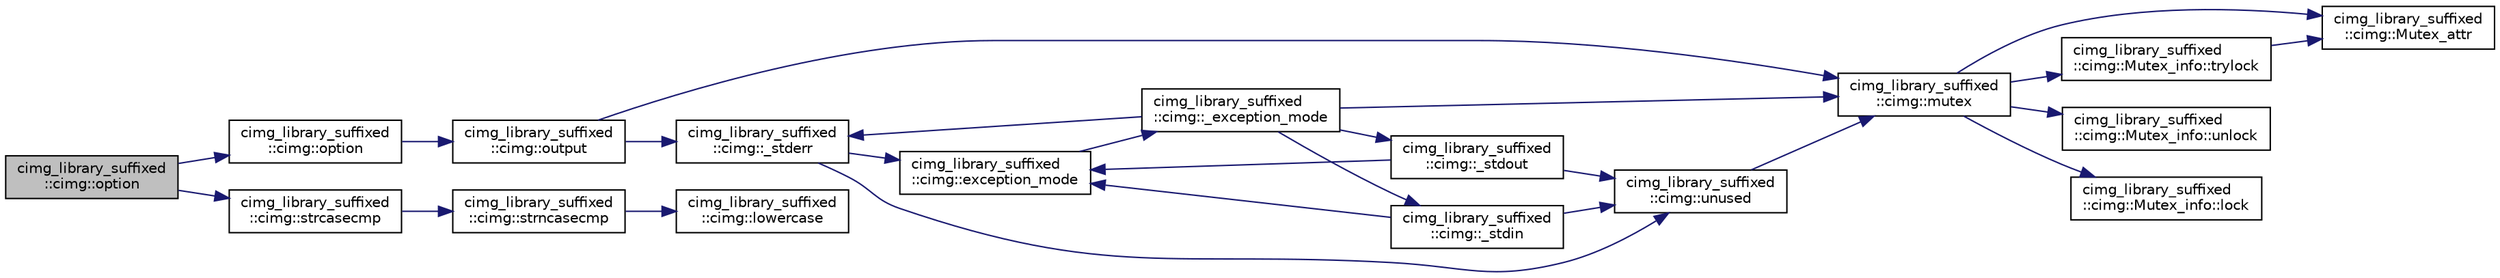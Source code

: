 digraph "cimg_library_suffixed::cimg::option"
{
  edge [fontname="Helvetica",fontsize="10",labelfontname="Helvetica",labelfontsize="10"];
  node [fontname="Helvetica",fontsize="10",shape=record];
  rankdir="LR";
  Node3179 [label="cimg_library_suffixed\l::cimg::option",height=0.2,width=0.4,color="black", fillcolor="grey75", style="filled", fontcolor="black"];
  Node3179 -> Node3180 [color="midnightblue",fontsize="10",style="solid",fontname="Helvetica"];
  Node3180 [label="cimg_library_suffixed\l::cimg::option",height=0.2,width=0.4,color="black", fillcolor="white", style="filled",URL="$namespacecimg__library__suffixed_1_1cimg.html#a9b0d24fe7141f14b5322aad84c6ea51b",tooltip="Return options specified on the command line. "];
  Node3180 -> Node3181 [color="midnightblue",fontsize="10",style="solid",fontname="Helvetica"];
  Node3181 [label="cimg_library_suffixed\l::cimg::output",height=0.2,width=0.4,color="black", fillcolor="white", style="filled",URL="$namespacecimg__library__suffixed_1_1cimg.html#ada686776cc71803df391eea79cd1b3e5",tooltip="Get/set default output stream for the  library messages. "];
  Node3181 -> Node3182 [color="midnightblue",fontsize="10",style="solid",fontname="Helvetica"];
  Node3182 [label="cimg_library_suffixed\l::cimg::mutex",height=0.2,width=0.4,color="black", fillcolor="white", style="filled",URL="$namespacecimg__library__suffixed_1_1cimg.html#a9e739e4b4ac058abfba069466617b914"];
  Node3182 -> Node3183 [color="midnightblue",fontsize="10",style="solid",fontname="Helvetica"];
  Node3183 [label="cimg_library_suffixed\l::cimg::Mutex_attr",height=0.2,width=0.4,color="black", fillcolor="white", style="filled",URL="$namespacecimg__library__suffixed_1_1cimg.html#aa0e1bc96ae6e235dc5b67b8b0a466166"];
  Node3182 -> Node3184 [color="midnightblue",fontsize="10",style="solid",fontname="Helvetica"];
  Node3184 [label="cimg_library_suffixed\l::cimg::Mutex_info::unlock",height=0.2,width=0.4,color="black", fillcolor="white", style="filled",URL="$structcimg__library__suffixed_1_1cimg_1_1_mutex__info.html#afac3fa5f107ad4795fb867050f616555"];
  Node3182 -> Node3185 [color="midnightblue",fontsize="10",style="solid",fontname="Helvetica"];
  Node3185 [label="cimg_library_suffixed\l::cimg::Mutex_info::lock",height=0.2,width=0.4,color="black", fillcolor="white", style="filled",URL="$structcimg__library__suffixed_1_1cimg_1_1_mutex__info.html#a6cc8e26847a1aa649febed03d70182e7"];
  Node3182 -> Node3186 [color="midnightblue",fontsize="10",style="solid",fontname="Helvetica"];
  Node3186 [label="cimg_library_suffixed\l::cimg::Mutex_info::trylock",height=0.2,width=0.4,color="black", fillcolor="white", style="filled",URL="$structcimg__library__suffixed_1_1cimg_1_1_mutex__info.html#a9bf4ed1e1dfe6f28fa6250cd04f3c900"];
  Node3186 -> Node3183 [color="midnightblue",fontsize="10",style="solid",fontname="Helvetica"];
  Node3181 -> Node3187 [color="midnightblue",fontsize="10",style="solid",fontname="Helvetica"];
  Node3187 [label="cimg_library_suffixed\l::cimg::_stderr",height=0.2,width=0.4,color="black", fillcolor="white", style="filled",URL="$namespacecimg__library__suffixed_1_1cimg.html#aab8db7528c32a8fd3a3dc471e662782e"];
  Node3187 -> Node3188 [color="midnightblue",fontsize="10",style="solid",fontname="Helvetica"];
  Node3188 [label="cimg_library_suffixed\l::cimg::unused",height=0.2,width=0.4,color="black", fillcolor="white", style="filled",URL="$namespacecimg__library__suffixed_1_1cimg.html#a79aef0cbcf66ceb71c2b74cb66b4deb2",tooltip="Avoid warning messages due to unused parameters. Do nothing actually. "];
  Node3188 -> Node3182 [color="midnightblue",fontsize="10",style="solid",fontname="Helvetica"];
  Node3187 -> Node3189 [color="midnightblue",fontsize="10",style="solid",fontname="Helvetica"];
  Node3189 [label="cimg_library_suffixed\l::cimg::exception_mode",height=0.2,width=0.4,color="black", fillcolor="white", style="filled",URL="$namespacecimg__library__suffixed_1_1cimg.html#aeafab144366eddd11360f32f468fa4af",tooltip="Set current  exception mode. "];
  Node3189 -> Node3190 [color="midnightblue",fontsize="10",style="solid",fontname="Helvetica"];
  Node3190 [label="cimg_library_suffixed\l::cimg::_exception_mode",height=0.2,width=0.4,color="black", fillcolor="white", style="filled",URL="$namespacecimg__library__suffixed_1_1cimg.html#a6c578f866de2be9be7e385d693c758c8"];
  Node3190 -> Node3182 [color="midnightblue",fontsize="10",style="solid",fontname="Helvetica"];
  Node3190 -> Node3191 [color="midnightblue",fontsize="10",style="solid",fontname="Helvetica"];
  Node3191 [label="cimg_library_suffixed\l::cimg::_stdin",height=0.2,width=0.4,color="black", fillcolor="white", style="filled",URL="$namespacecimg__library__suffixed_1_1cimg.html#a01a3b743897290604513ea6d847c9886"];
  Node3191 -> Node3188 [color="midnightblue",fontsize="10",style="solid",fontname="Helvetica"];
  Node3191 -> Node3189 [color="midnightblue",fontsize="10",style="solid",fontname="Helvetica"];
  Node3190 -> Node3192 [color="midnightblue",fontsize="10",style="solid",fontname="Helvetica"];
  Node3192 [label="cimg_library_suffixed\l::cimg::_stdout",height=0.2,width=0.4,color="black", fillcolor="white", style="filled",URL="$namespacecimg__library__suffixed_1_1cimg.html#a493220746e5df3466568bd7862825008"];
  Node3192 -> Node3188 [color="midnightblue",fontsize="10",style="solid",fontname="Helvetica"];
  Node3192 -> Node3189 [color="midnightblue",fontsize="10",style="solid",fontname="Helvetica"];
  Node3190 -> Node3187 [color="midnightblue",fontsize="10",style="solid",fontname="Helvetica"];
  Node3179 -> Node3193 [color="midnightblue",fontsize="10",style="solid",fontname="Helvetica"];
  Node3193 [label="cimg_library_suffixed\l::cimg::strcasecmp",height=0.2,width=0.4,color="black", fillcolor="white", style="filled",URL="$namespacecimg__library__suffixed_1_1cimg.html#a1c34609cc6fef6f5fe5ffb2f69ad7989",tooltip="Compare two C-strings, ignoring the case. "];
  Node3193 -> Node3194 [color="midnightblue",fontsize="10",style="solid",fontname="Helvetica"];
  Node3194 [label="cimg_library_suffixed\l::cimg::strncasecmp",height=0.2,width=0.4,color="black", fillcolor="white", style="filled",URL="$namespacecimg__library__suffixed_1_1cimg.html#a1304046a29511fe0a015173e46607229",tooltip="Compare the first l characters of two C-strings, ignoring the case. "];
  Node3194 -> Node3195 [color="midnightblue",fontsize="10",style="solid",fontname="Helvetica"];
  Node3195 [label="cimg_library_suffixed\l::cimg::lowercase",height=0.2,width=0.4,color="black", fillcolor="white", style="filled",URL="$namespacecimg__library__suffixed_1_1cimg.html#ac9cf8d2a803d13d85e7fcc48fee55587",tooltip="Convert ascii character to lower case. "];
}
